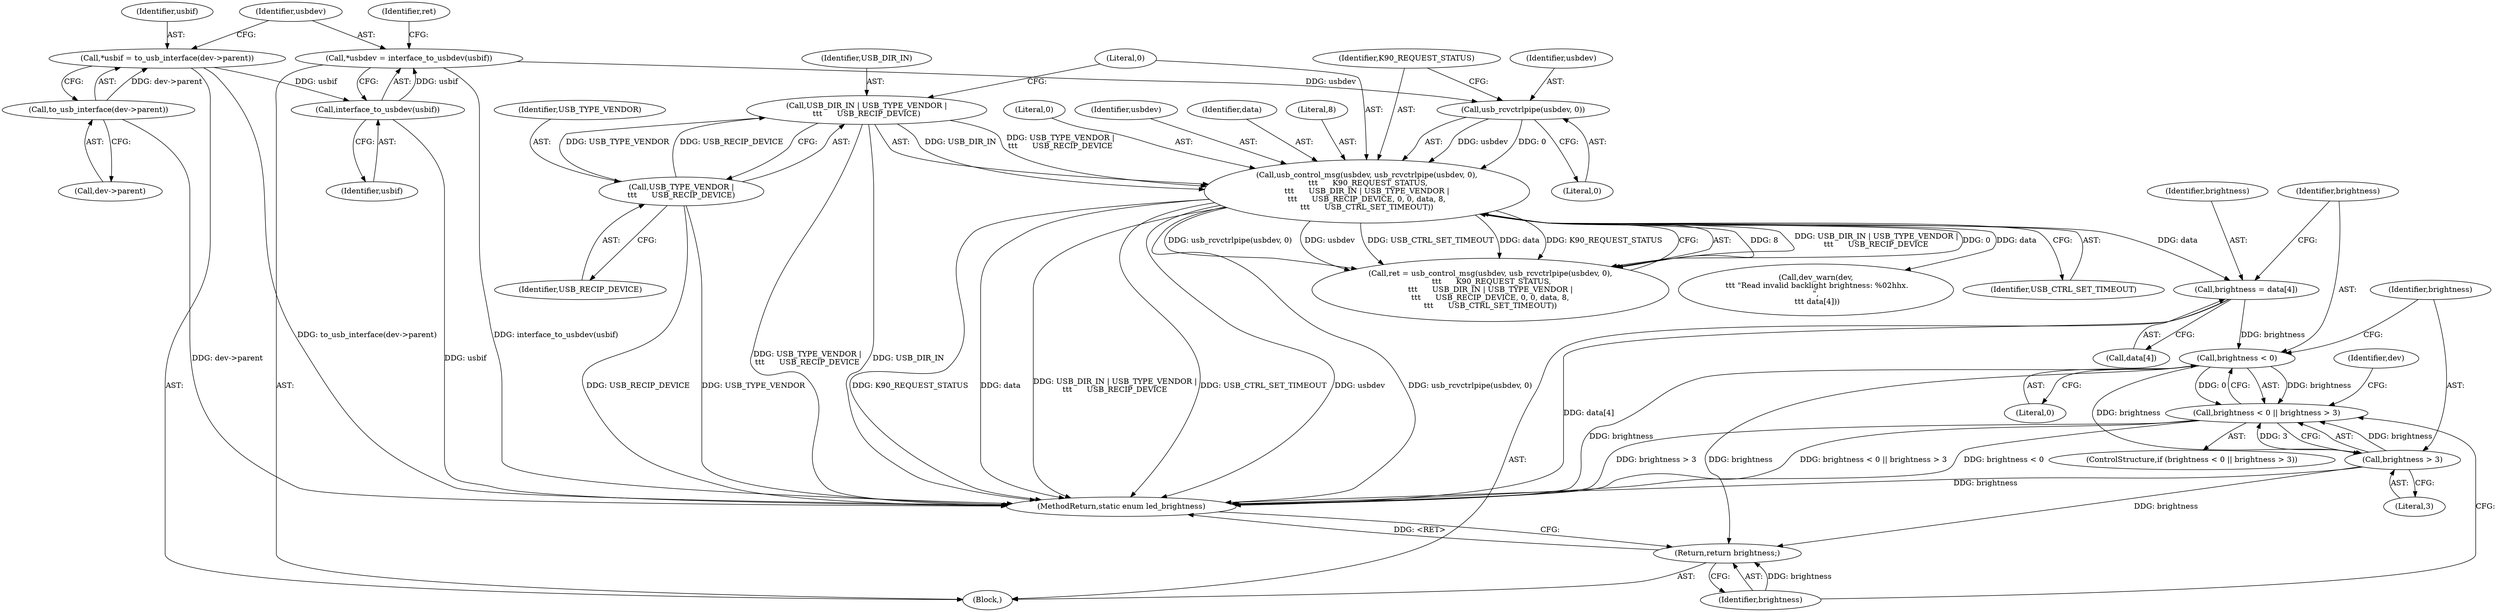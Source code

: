 digraph "1_linux_6d104af38b570d37aa32a5803b04c354f8ed513d@array" {
"1000158" [label="(Call,brightness = data[4])"];
"1000130" [label="(Call,usb_control_msg(usbdev, usb_rcvctrlpipe(usbdev, 0),\n \t\t\t      K90_REQUEST_STATUS,\n\t\t\t      USB_DIR_IN | USB_TYPE_VENDOR |\n\t\t\t      USB_RECIP_DEVICE, 0, 0, data, 8,\n\t\t\t      USB_CTRL_SET_TIMEOUT))"];
"1000132" [label="(Call,usb_rcvctrlpipe(usbdev, 0))"];
"1000122" [label="(Call,*usbdev = interface_to_usbdev(usbif))"];
"1000124" [label="(Call,interface_to_usbdev(usbif))"];
"1000115" [label="(Call,*usbif = to_usb_interface(dev->parent))"];
"1000117" [label="(Call,to_usb_interface(dev->parent))"];
"1000136" [label="(Call,USB_DIR_IN | USB_TYPE_VENDOR |\n\t\t\t      USB_RECIP_DEVICE)"];
"1000138" [label="(Call,USB_TYPE_VENDOR |\n\t\t\t      USB_RECIP_DEVICE)"];
"1000165" [label="(Call,brightness < 0)"];
"1000164" [label="(Call,brightness < 0 || brightness > 3)"];
"1000168" [label="(Call,brightness > 3)"];
"1000181" [label="(Return,return brightness;)"];
"1000159" [label="(Identifier,brightness)"];
"1000128" [label="(Call,ret = usb_control_msg(usbdev, usb_rcvctrlpipe(usbdev, 0),\n \t\t\t      K90_REQUEST_STATUS,\n\t\t\t      USB_DIR_IN | USB_TYPE_VENDOR |\n\t\t\t      USB_RECIP_DEVICE, 0, 0, data, 8,\n\t\t\t      USB_CTRL_SET_TIMEOUT))"];
"1000137" [label="(Identifier,USB_DIR_IN)"];
"1000182" [label="(Identifier,brightness)"];
"1000170" [label="(Literal,3)"];
"1000166" [label="(Identifier,brightness)"];
"1000158" [label="(Call,brightness = data[4])"];
"1000142" [label="(Literal,0)"];
"1000173" [label="(Identifier,dev)"];
"1000169" [label="(Identifier,brightness)"];
"1000163" [label="(ControlStructure,if (brightness < 0 || brightness > 3))"];
"1000116" [label="(Identifier,usbif)"];
"1000172" [label="(Call,dev_warn(dev,\n \t\t\t \"Read invalid backlight brightness: %02hhx.\n\",\n \t\t\t data[4]))"];
"1000130" [label="(Call,usb_control_msg(usbdev, usb_rcvctrlpipe(usbdev, 0),\n \t\t\t      K90_REQUEST_STATUS,\n\t\t\t      USB_DIR_IN | USB_TYPE_VENDOR |\n\t\t\t      USB_RECIP_DEVICE, 0, 0, data, 8,\n\t\t\t      USB_CTRL_SET_TIMEOUT))"];
"1000124" [label="(Call,interface_to_usbdev(usbif))"];
"1000131" [label="(Identifier,usbdev)"];
"1000123" [label="(Identifier,usbdev)"];
"1000122" [label="(Call,*usbdev = interface_to_usbdev(usbif))"];
"1000133" [label="(Identifier,usbdev)"];
"1000160" [label="(Call,data[4])"];
"1000118" [label="(Call,dev->parent)"];
"1000164" [label="(Call,brightness < 0 || brightness > 3)"];
"1000102" [label="(Block,)"];
"1000132" [label="(Call,usb_rcvctrlpipe(usbdev, 0))"];
"1000141" [label="(Literal,0)"];
"1000115" [label="(Call,*usbif = to_usb_interface(dev->parent))"];
"1000139" [label="(Identifier,USB_TYPE_VENDOR)"];
"1000140" [label="(Identifier,USB_RECIP_DEVICE)"];
"1000165" [label="(Call,brightness < 0)"];
"1000145" [label="(Identifier,USB_CTRL_SET_TIMEOUT)"];
"1000136" [label="(Call,USB_DIR_IN | USB_TYPE_VENDOR |\n\t\t\t      USB_RECIP_DEVICE)"];
"1000134" [label="(Literal,0)"];
"1000117" [label="(Call,to_usb_interface(dev->parent))"];
"1000143" [label="(Identifier,data)"];
"1000183" [label="(MethodReturn,static enum led_brightness)"];
"1000129" [label="(Identifier,ret)"];
"1000144" [label="(Literal,8)"];
"1000135" [label="(Identifier,K90_REQUEST_STATUS)"];
"1000167" [label="(Literal,0)"];
"1000125" [label="(Identifier,usbif)"];
"1000168" [label="(Call,brightness > 3)"];
"1000181" [label="(Return,return brightness;)"];
"1000138" [label="(Call,USB_TYPE_VENDOR |\n\t\t\t      USB_RECIP_DEVICE)"];
"1000158" -> "1000102"  [label="AST: "];
"1000158" -> "1000160"  [label="CFG: "];
"1000159" -> "1000158"  [label="AST: "];
"1000160" -> "1000158"  [label="AST: "];
"1000166" -> "1000158"  [label="CFG: "];
"1000158" -> "1000183"  [label="DDG: data[4]"];
"1000130" -> "1000158"  [label="DDG: data"];
"1000158" -> "1000165"  [label="DDG: brightness"];
"1000130" -> "1000128"  [label="AST: "];
"1000130" -> "1000145"  [label="CFG: "];
"1000131" -> "1000130"  [label="AST: "];
"1000132" -> "1000130"  [label="AST: "];
"1000135" -> "1000130"  [label="AST: "];
"1000136" -> "1000130"  [label="AST: "];
"1000141" -> "1000130"  [label="AST: "];
"1000142" -> "1000130"  [label="AST: "];
"1000143" -> "1000130"  [label="AST: "];
"1000144" -> "1000130"  [label="AST: "];
"1000145" -> "1000130"  [label="AST: "];
"1000128" -> "1000130"  [label="CFG: "];
"1000130" -> "1000183"  [label="DDG: usb_rcvctrlpipe(usbdev, 0)"];
"1000130" -> "1000183"  [label="DDG: K90_REQUEST_STATUS"];
"1000130" -> "1000183"  [label="DDG: data"];
"1000130" -> "1000183"  [label="DDG: USB_DIR_IN | USB_TYPE_VENDOR |\n\t\t\t      USB_RECIP_DEVICE"];
"1000130" -> "1000183"  [label="DDG: USB_CTRL_SET_TIMEOUT"];
"1000130" -> "1000183"  [label="DDG: usbdev"];
"1000130" -> "1000128"  [label="DDG: 8"];
"1000130" -> "1000128"  [label="DDG: USB_DIR_IN | USB_TYPE_VENDOR |\n\t\t\t      USB_RECIP_DEVICE"];
"1000130" -> "1000128"  [label="DDG: 0"];
"1000130" -> "1000128"  [label="DDG: usb_rcvctrlpipe(usbdev, 0)"];
"1000130" -> "1000128"  [label="DDG: usbdev"];
"1000130" -> "1000128"  [label="DDG: USB_CTRL_SET_TIMEOUT"];
"1000130" -> "1000128"  [label="DDG: data"];
"1000130" -> "1000128"  [label="DDG: K90_REQUEST_STATUS"];
"1000132" -> "1000130"  [label="DDG: usbdev"];
"1000132" -> "1000130"  [label="DDG: 0"];
"1000136" -> "1000130"  [label="DDG: USB_DIR_IN"];
"1000136" -> "1000130"  [label="DDG: USB_TYPE_VENDOR |\n\t\t\t      USB_RECIP_DEVICE"];
"1000130" -> "1000172"  [label="DDG: data"];
"1000132" -> "1000134"  [label="CFG: "];
"1000133" -> "1000132"  [label="AST: "];
"1000134" -> "1000132"  [label="AST: "];
"1000135" -> "1000132"  [label="CFG: "];
"1000122" -> "1000132"  [label="DDG: usbdev"];
"1000122" -> "1000102"  [label="AST: "];
"1000122" -> "1000124"  [label="CFG: "];
"1000123" -> "1000122"  [label="AST: "];
"1000124" -> "1000122"  [label="AST: "];
"1000129" -> "1000122"  [label="CFG: "];
"1000122" -> "1000183"  [label="DDG: interface_to_usbdev(usbif)"];
"1000124" -> "1000122"  [label="DDG: usbif"];
"1000124" -> "1000125"  [label="CFG: "];
"1000125" -> "1000124"  [label="AST: "];
"1000124" -> "1000183"  [label="DDG: usbif"];
"1000115" -> "1000124"  [label="DDG: usbif"];
"1000115" -> "1000102"  [label="AST: "];
"1000115" -> "1000117"  [label="CFG: "];
"1000116" -> "1000115"  [label="AST: "];
"1000117" -> "1000115"  [label="AST: "];
"1000123" -> "1000115"  [label="CFG: "];
"1000115" -> "1000183"  [label="DDG: to_usb_interface(dev->parent)"];
"1000117" -> "1000115"  [label="DDG: dev->parent"];
"1000117" -> "1000118"  [label="CFG: "];
"1000118" -> "1000117"  [label="AST: "];
"1000117" -> "1000183"  [label="DDG: dev->parent"];
"1000136" -> "1000138"  [label="CFG: "];
"1000137" -> "1000136"  [label="AST: "];
"1000138" -> "1000136"  [label="AST: "];
"1000141" -> "1000136"  [label="CFG: "];
"1000136" -> "1000183"  [label="DDG: USB_TYPE_VENDOR |\n\t\t\t      USB_RECIP_DEVICE"];
"1000136" -> "1000183"  [label="DDG: USB_DIR_IN"];
"1000138" -> "1000136"  [label="DDG: USB_TYPE_VENDOR"];
"1000138" -> "1000136"  [label="DDG: USB_RECIP_DEVICE"];
"1000138" -> "1000140"  [label="CFG: "];
"1000139" -> "1000138"  [label="AST: "];
"1000140" -> "1000138"  [label="AST: "];
"1000138" -> "1000183"  [label="DDG: USB_TYPE_VENDOR"];
"1000138" -> "1000183"  [label="DDG: USB_RECIP_DEVICE"];
"1000165" -> "1000164"  [label="AST: "];
"1000165" -> "1000167"  [label="CFG: "];
"1000166" -> "1000165"  [label="AST: "];
"1000167" -> "1000165"  [label="AST: "];
"1000169" -> "1000165"  [label="CFG: "];
"1000164" -> "1000165"  [label="CFG: "];
"1000165" -> "1000183"  [label="DDG: brightness"];
"1000165" -> "1000164"  [label="DDG: brightness"];
"1000165" -> "1000164"  [label="DDG: 0"];
"1000165" -> "1000168"  [label="DDG: brightness"];
"1000165" -> "1000181"  [label="DDG: brightness"];
"1000164" -> "1000163"  [label="AST: "];
"1000164" -> "1000168"  [label="CFG: "];
"1000168" -> "1000164"  [label="AST: "];
"1000173" -> "1000164"  [label="CFG: "];
"1000182" -> "1000164"  [label="CFG: "];
"1000164" -> "1000183"  [label="DDG: brightness > 3"];
"1000164" -> "1000183"  [label="DDG: brightness < 0 || brightness > 3"];
"1000164" -> "1000183"  [label="DDG: brightness < 0"];
"1000168" -> "1000164"  [label="DDG: brightness"];
"1000168" -> "1000164"  [label="DDG: 3"];
"1000168" -> "1000170"  [label="CFG: "];
"1000169" -> "1000168"  [label="AST: "];
"1000170" -> "1000168"  [label="AST: "];
"1000168" -> "1000183"  [label="DDG: brightness"];
"1000168" -> "1000181"  [label="DDG: brightness"];
"1000181" -> "1000102"  [label="AST: "];
"1000181" -> "1000182"  [label="CFG: "];
"1000182" -> "1000181"  [label="AST: "];
"1000183" -> "1000181"  [label="CFG: "];
"1000181" -> "1000183"  [label="DDG: <RET>"];
"1000182" -> "1000181"  [label="DDG: brightness"];
}
